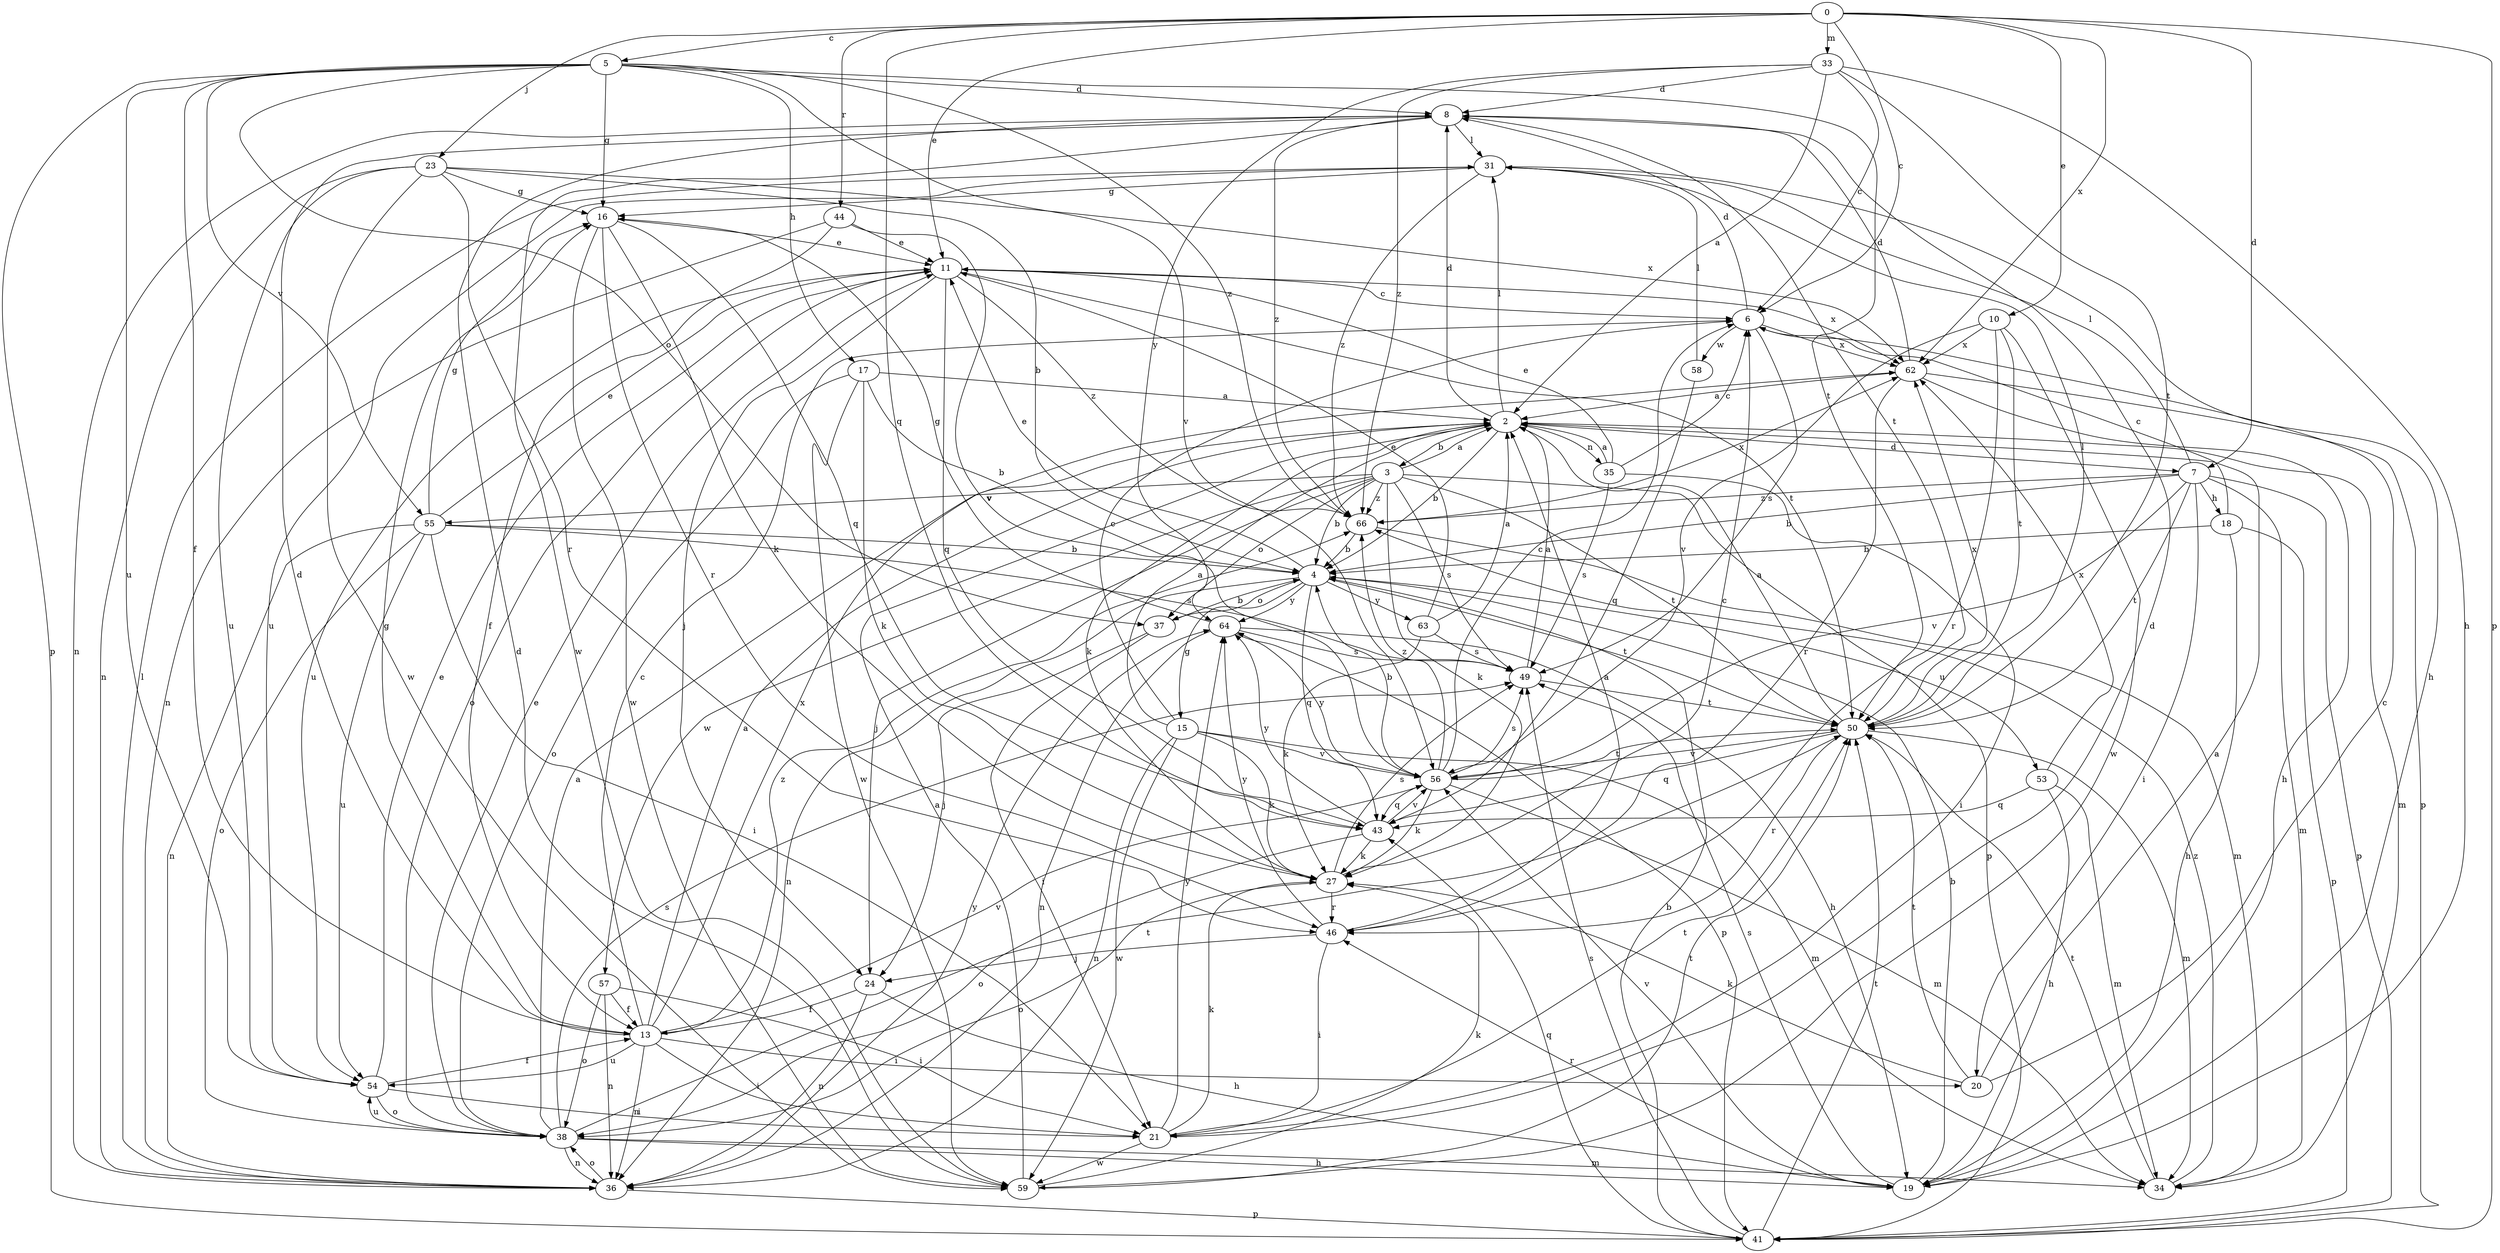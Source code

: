 strict digraph  {
0;
2;
3;
4;
5;
6;
7;
8;
10;
11;
13;
15;
16;
17;
18;
19;
20;
21;
23;
24;
27;
31;
33;
34;
35;
36;
37;
38;
41;
43;
44;
46;
49;
50;
53;
54;
55;
56;
57;
58;
59;
62;
63;
64;
66;
0 -> 5  [label=c];
0 -> 6  [label=c];
0 -> 7  [label=d];
0 -> 10  [label=e];
0 -> 11  [label=e];
0 -> 23  [label=j];
0 -> 33  [label=m];
0 -> 41  [label=p];
0 -> 43  [label=q];
0 -> 44  [label=r];
0 -> 62  [label=x];
2 -> 3  [label=b];
2 -> 4  [label=b];
2 -> 7  [label=d];
2 -> 8  [label=d];
2 -> 27  [label=k];
2 -> 31  [label=l];
2 -> 34  [label=m];
2 -> 35  [label=n];
3 -> 2  [label=a];
3 -> 4  [label=b];
3 -> 24  [label=j];
3 -> 27  [label=k];
3 -> 37  [label=o];
3 -> 41  [label=p];
3 -> 49  [label=s];
3 -> 50  [label=t];
3 -> 55  [label=v];
3 -> 57  [label=w];
3 -> 66  [label=z];
4 -> 11  [label=e];
4 -> 15  [label=g];
4 -> 36  [label=n];
4 -> 37  [label=o];
4 -> 43  [label=q];
4 -> 50  [label=t];
4 -> 53  [label=u];
4 -> 63  [label=y];
4 -> 64  [label=y];
5 -> 8  [label=d];
5 -> 13  [label=f];
5 -> 16  [label=g];
5 -> 17  [label=h];
5 -> 37  [label=o];
5 -> 41  [label=p];
5 -> 50  [label=t];
5 -> 54  [label=u];
5 -> 55  [label=v];
5 -> 56  [label=v];
5 -> 66  [label=z];
6 -> 8  [label=d];
6 -> 49  [label=s];
6 -> 58  [label=w];
6 -> 62  [label=x];
7 -> 4  [label=b];
7 -> 18  [label=h];
7 -> 20  [label=i];
7 -> 31  [label=l];
7 -> 34  [label=m];
7 -> 41  [label=p];
7 -> 50  [label=t];
7 -> 56  [label=v];
7 -> 66  [label=z];
8 -> 31  [label=l];
8 -> 36  [label=n];
8 -> 50  [label=t];
8 -> 59  [label=w];
8 -> 66  [label=z];
10 -> 46  [label=r];
10 -> 50  [label=t];
10 -> 56  [label=v];
10 -> 59  [label=w];
10 -> 62  [label=x];
11 -> 6  [label=c];
11 -> 24  [label=j];
11 -> 38  [label=o];
11 -> 43  [label=q];
11 -> 50  [label=t];
11 -> 54  [label=u];
11 -> 62  [label=x];
11 -> 66  [label=z];
13 -> 2  [label=a];
13 -> 6  [label=c];
13 -> 8  [label=d];
13 -> 16  [label=g];
13 -> 20  [label=i];
13 -> 21  [label=i];
13 -> 36  [label=n];
13 -> 54  [label=u];
13 -> 56  [label=v];
13 -> 62  [label=x];
13 -> 66  [label=z];
15 -> 2  [label=a];
15 -> 6  [label=c];
15 -> 27  [label=k];
15 -> 34  [label=m];
15 -> 36  [label=n];
15 -> 56  [label=v];
15 -> 59  [label=w];
16 -> 11  [label=e];
16 -> 27  [label=k];
16 -> 43  [label=q];
16 -> 46  [label=r];
16 -> 59  [label=w];
17 -> 2  [label=a];
17 -> 4  [label=b];
17 -> 27  [label=k];
17 -> 38  [label=o];
17 -> 59  [label=w];
18 -> 4  [label=b];
18 -> 6  [label=c];
18 -> 19  [label=h];
18 -> 41  [label=p];
19 -> 4  [label=b];
19 -> 46  [label=r];
19 -> 49  [label=s];
19 -> 56  [label=v];
20 -> 2  [label=a];
20 -> 6  [label=c];
20 -> 27  [label=k];
20 -> 50  [label=t];
21 -> 8  [label=d];
21 -> 27  [label=k];
21 -> 50  [label=t];
21 -> 59  [label=w];
21 -> 64  [label=y];
23 -> 4  [label=b];
23 -> 16  [label=g];
23 -> 36  [label=n];
23 -> 46  [label=r];
23 -> 54  [label=u];
23 -> 59  [label=w];
23 -> 62  [label=x];
24 -> 13  [label=f];
24 -> 19  [label=h];
24 -> 36  [label=n];
27 -> 6  [label=c];
27 -> 38  [label=o];
27 -> 46  [label=r];
27 -> 49  [label=s];
31 -> 16  [label=g];
31 -> 19  [label=h];
31 -> 54  [label=u];
31 -> 66  [label=z];
33 -> 2  [label=a];
33 -> 6  [label=c];
33 -> 8  [label=d];
33 -> 19  [label=h];
33 -> 50  [label=t];
33 -> 64  [label=y];
33 -> 66  [label=z];
34 -> 50  [label=t];
34 -> 66  [label=z];
35 -> 2  [label=a];
35 -> 6  [label=c];
35 -> 11  [label=e];
35 -> 21  [label=i];
35 -> 49  [label=s];
36 -> 31  [label=l];
36 -> 38  [label=o];
36 -> 41  [label=p];
36 -> 64  [label=y];
37 -> 4  [label=b];
37 -> 21  [label=i];
37 -> 24  [label=j];
38 -> 2  [label=a];
38 -> 11  [label=e];
38 -> 19  [label=h];
38 -> 34  [label=m];
38 -> 36  [label=n];
38 -> 49  [label=s];
38 -> 50  [label=t];
38 -> 54  [label=u];
41 -> 4  [label=b];
41 -> 43  [label=q];
41 -> 49  [label=s];
41 -> 50  [label=t];
43 -> 27  [label=k];
43 -> 38  [label=o];
43 -> 56  [label=v];
43 -> 64  [label=y];
44 -> 11  [label=e];
44 -> 13  [label=f];
44 -> 36  [label=n];
44 -> 56  [label=v];
46 -> 2  [label=a];
46 -> 21  [label=i];
46 -> 24  [label=j];
46 -> 64  [label=y];
49 -> 2  [label=a];
49 -> 50  [label=t];
50 -> 2  [label=a];
50 -> 31  [label=l];
50 -> 34  [label=m];
50 -> 43  [label=q];
50 -> 46  [label=r];
50 -> 56  [label=v];
50 -> 62  [label=x];
53 -> 19  [label=h];
53 -> 34  [label=m];
53 -> 43  [label=q];
53 -> 62  [label=x];
54 -> 11  [label=e];
54 -> 13  [label=f];
54 -> 21  [label=i];
54 -> 38  [label=o];
55 -> 4  [label=b];
55 -> 11  [label=e];
55 -> 16  [label=g];
55 -> 21  [label=i];
55 -> 36  [label=n];
55 -> 38  [label=o];
55 -> 49  [label=s];
55 -> 54  [label=u];
56 -> 4  [label=b];
56 -> 6  [label=c];
56 -> 27  [label=k];
56 -> 34  [label=m];
56 -> 43  [label=q];
56 -> 49  [label=s];
56 -> 50  [label=t];
56 -> 64  [label=y];
56 -> 66  [label=z];
57 -> 13  [label=f];
57 -> 21  [label=i];
57 -> 36  [label=n];
57 -> 38  [label=o];
58 -> 31  [label=l];
58 -> 43  [label=q];
59 -> 2  [label=a];
59 -> 8  [label=d];
59 -> 27  [label=k];
59 -> 50  [label=t];
62 -> 2  [label=a];
62 -> 8  [label=d];
62 -> 19  [label=h];
62 -> 41  [label=p];
62 -> 46  [label=r];
63 -> 2  [label=a];
63 -> 11  [label=e];
63 -> 27  [label=k];
63 -> 49  [label=s];
64 -> 16  [label=g];
64 -> 19  [label=h];
64 -> 36  [label=n];
64 -> 41  [label=p];
64 -> 49  [label=s];
66 -> 4  [label=b];
66 -> 34  [label=m];
66 -> 62  [label=x];
}
